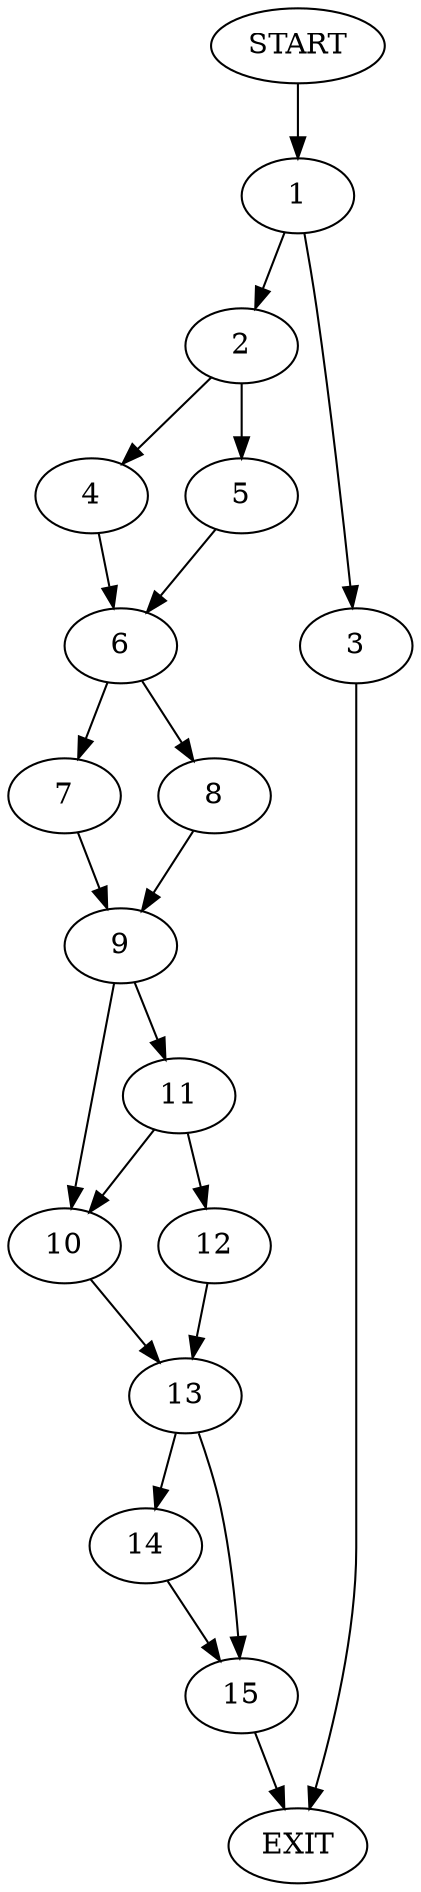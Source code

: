 digraph {
0 [label="START"]
16 [label="EXIT"]
0 -> 1
1 -> 2
1 -> 3
2 -> 4
2 -> 5
3 -> 16
5 -> 6
4 -> 6
6 -> 7
6 -> 8
8 -> 9
7 -> 9
9 -> 10
9 -> 11
11 -> 10
11 -> 12
10 -> 13
12 -> 13
13 -> 14
13 -> 15
15 -> 16
14 -> 15
}
